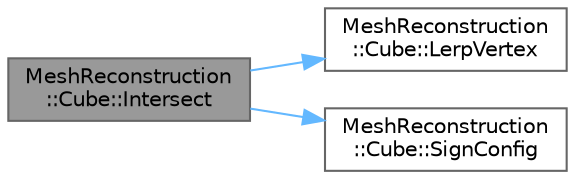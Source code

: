digraph "MeshReconstruction::Cube::Intersect"
{
 // INTERACTIVE_SVG=YES
 // LATEX_PDF_SIZE
  bgcolor="transparent";
  edge [fontname=Helvetica,fontsize=10,labelfontname=Helvetica,labelfontsize=10];
  node [fontname=Helvetica,fontsize=10,shape=box,height=0.2,width=0.4];
  rankdir="LR";
  Node1 [id="Node000001",label="MeshReconstruction\l::Cube::Intersect",height=0.2,width=0.4,color="gray40", fillcolor="grey60", style="filled", fontcolor="black",tooltip=" "];
  Node1 -> Node2 [id="edge1_Node000001_Node000002",color="steelblue1",style="solid",tooltip=" "];
  Node2 [id="Node000002",label="MeshReconstruction\l::Cube::LerpVertex",height=0.2,width=0.4,color="grey40", fillcolor="white", style="filled",URL="$df/da6/classMeshReconstruction_1_1Cube.html#a691eec0b0454c311603a5c6b4c3affef",tooltip=" "];
  Node1 -> Node3 [id="edge2_Node000001_Node000003",color="steelblue1",style="solid",tooltip=" "];
  Node3 [id="Node000003",label="MeshReconstruction\l::Cube::SignConfig",height=0.2,width=0.4,color="grey40", fillcolor="white", style="filled",URL="$df/da6/classMeshReconstruction_1_1Cube.html#a3db9b7c9f27ea9fd6823fc781731718e",tooltip=" "];
}
